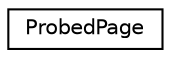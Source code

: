digraph "Graphical Class Hierarchy"
{
 // LATEX_PDF_SIZE
  edge [fontname="Helvetica",fontsize="10",labelfontname="Helvetica",labelfontsize="10"];
  node [fontname="Helvetica",fontsize="10",shape=record];
  rankdir="LR";
  Node0 [label="ProbedPage",height=0.2,width=0.4,color="black", fillcolor="white", style="filled",URL="$structProbedPage.html",tooltip=" "];
}

